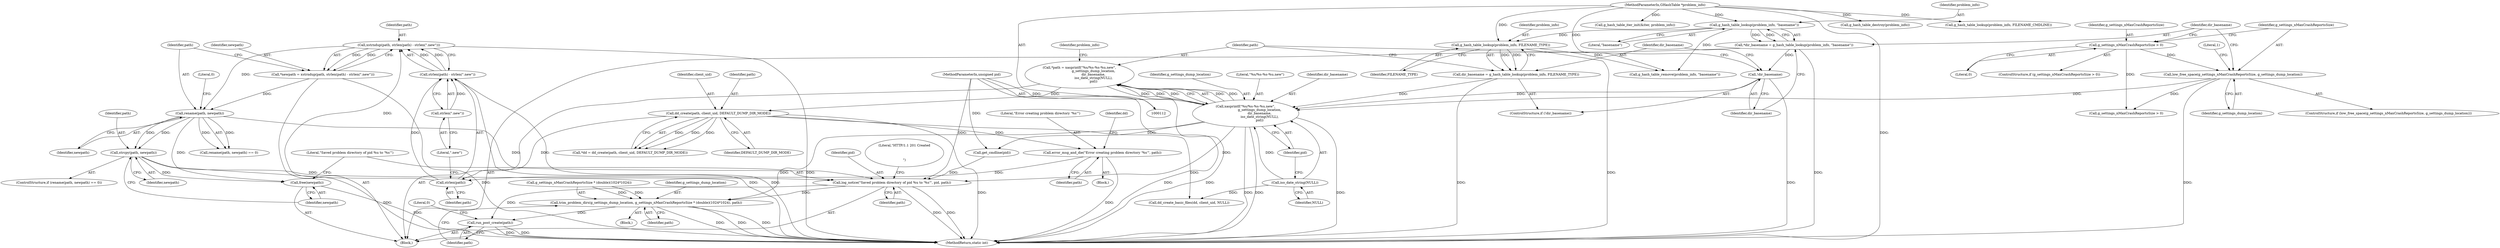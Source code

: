 digraph "0_abrt_8939398b82006ba1fec4ed491339fc075f43fc7c@API" {
"1000254" [label="(Call,strcpy(path, newpath))"];
"1000250" [label="(Call,rename(path, newpath))"];
"1000241" [label="(Call,xstrndup(path, strlen(path) - strlen(\".new\")))"];
"1000244" [label="(Call,strlen(path))"];
"1000157" [label="(Call,dd_create(path, client_uid, DEFAULT_DUMP_DIR_MODE))"];
"1000142" [label="(Call,*path = xasprintf(\"%s/%s-%s-%u.new\",\n                           g_settings_dump_location,\n                           dir_basename,\n                           iso_date_string(NULL),\n                           pid))"];
"1000144" [label="(Call,xasprintf(\"%s/%s-%s-%u.new\",\n                           g_settings_dump_location,\n                           dir_basename,\n                           iso_date_string(NULL),\n                           pid))"];
"1000122" [label="(Call,low_free_space(g_settings_nMaxCrashReportsSize, g_settings_dump_location))"];
"1000117" [label="(Call,g_settings_nMaxCrashReportsSize > 0)"];
"1000134" [label="(Call,!dir_basename)"];
"1000128" [label="(Call,*dir_basename = g_hash_table_lookup(problem_info, \"basename\"))"];
"1000130" [label="(Call,g_hash_table_lookup(problem_info, \"basename\"))"];
"1000113" [label="(MethodParameterIn,GHashTable *problem_info)"];
"1000136" [label="(Call,dir_basename = g_hash_table_lookup(problem_info, FILENAME_TYPE))"];
"1000138" [label="(Call,g_hash_table_lookup(problem_info, FILENAME_TYPE))"];
"1000148" [label="(Call,iso_date_string(NULL))"];
"1000114" [label="(MethodParameterIn,unsigned pid)"];
"1000165" [label="(Call,error_msg_and_die(\"Error creating problem directory '%s'\", path))"];
"1000243" [label="(Call,strlen(path) - strlen(\".new\"))"];
"1000246" [label="(Call,strlen(\".new\"))"];
"1000239" [label="(Call,*newpath = xstrndup(path, strlen(path) - strlen(\".new\")))"];
"1000257" [label="(Call,free(newpath))"];
"1000259" [label="(Call,log_notice(\"Saved problem directory of pid %u to '%s'\", pid, path))"];
"1000277" [label="(Call,trim_problem_dirs(g_settings_dump_location, g_settings_nMaxCrashReportsSize * (double)(1024*1024), path))"];
"1000287" [label="(Call,run_post_create(path))"];
"1000136" [label="(Call,dir_basename = g_hash_table_lookup(problem_info, FILENAME_TYPE))"];
"1000288" [label="(Identifier,path)"];
"1000242" [label="(Identifier,path)"];
"1000241" [label="(Call,xstrndup(path, strlen(path) - strlen(\".new\")))"];
"1000262" [label="(Identifier,path)"];
"1000134" [label="(Call,!dir_basename)"];
"1000257" [label="(Call,free(newpath))"];
"1000243" [label="(Call,strlen(path) - strlen(\".new\"))"];
"1000290" [label="(Literal,0)"];
"1000253" [label="(Literal,0)"];
"1000147" [label="(Identifier,dir_basename)"];
"1000168" [label="(Call,dd_create_basic_files(dd, client_uid, NULL))"];
"1000247" [label="(Literal,\".new\")"];
"1000117" [label="(Call,g_settings_nMaxCrashReportsSize > 0)"];
"1000157" [label="(Call,dd_create(path, client_uid, DEFAULT_DUMP_DIR_MODE))"];
"1000140" [label="(Identifier,FILENAME_TYPE)"];
"1000137" [label="(Identifier,dir_basename)"];
"1000114" [label="(MethodParameterIn,unsigned pid)"];
"1000130" [label="(Call,g_hash_table_lookup(problem_info, \"basename\"))"];
"1000279" [label="(Call,g_settings_nMaxCrashReportsSize * (double)(1024*1024))"];
"1000213" [label="(Call,g_hash_table_iter_init(&iter, problem_info))"];
"1000113" [label="(MethodParameterIn,GHashTable *problem_info)"];
"1000116" [label="(ControlStructure,if (g_settings_nMaxCrashReportsSize > 0))"];
"1000245" [label="(Identifier,path)"];
"1000119" [label="(Literal,0)"];
"1000133" [label="(ControlStructure,if (!dir_basename))"];
"1000164" [label="(Block,)"];
"1000246" [label="(Call,strlen(\".new\"))"];
"1000255" [label="(Identifier,path)"];
"1000249" [label="(Call,rename(path, newpath) == 0)"];
"1000129" [label="(Identifier,dir_basename)"];
"1000291" [label="(MethodReturn,static int)"];
"1000123" [label="(Identifier,g_settings_nMaxCrashReportsSize)"];
"1000244" [label="(Call,strlen(path))"];
"1000146" [label="(Identifier,g_settings_dump_location)"];
"1000139" [label="(Identifier,problem_info)"];
"1000128" [label="(Call,*dir_basename = g_hash_table_lookup(problem_info, \"basename\"))"];
"1000276" [label="(Block,)"];
"1000261" [label="(Identifier,pid)"];
"1000122" [label="(Call,low_free_space(g_settings_nMaxCrashReportsSize, g_settings_dump_location))"];
"1000149" [label="(Identifier,NULL)"];
"1000264" [label="(Literal,\"HTTP/1.1 201 Created\r\n\r\n\")"];
"1000278" [label="(Identifier,g_settings_dump_location)"];
"1000126" [label="(Literal,1)"];
"1000259" [label="(Call,log_notice(\"Saved problem directory of pid %u to '%s'\", pid, path))"];
"1000286" [label="(Identifier,path)"];
"1000159" [label="(Identifier,client_uid)"];
"1000167" [label="(Identifier,path)"];
"1000138" [label="(Call,g_hash_table_lookup(problem_info, FILENAME_TYPE))"];
"1000169" [label="(Identifier,dd)"];
"1000258" [label="(Identifier,newpath)"];
"1000239" [label="(Call,*newpath = xstrndup(path, strlen(path) - strlen(\".new\")))"];
"1000148" [label="(Call,iso_date_string(NULL))"];
"1000166" [label="(Literal,\"Error creating problem directory '%s'\")"];
"1000151" [label="(Call,g_hash_table_remove(problem_info, \"basename\"))"];
"1000131" [label="(Identifier,problem_info)"];
"1000236" [label="(Call,g_hash_table_destroy(problem_info))"];
"1000160" [label="(Identifier,DEFAULT_DUMP_DIR_MODE)"];
"1000250" [label="(Call,rename(path, newpath))"];
"1000273" [label="(Call,g_settings_nMaxCrashReportsSize > 0)"];
"1000260" [label="(Literal,\"Saved problem directory of pid %u to '%s'\")"];
"1000115" [label="(Block,)"];
"1000277" [label="(Call,trim_problem_dirs(g_settings_dump_location, g_settings_nMaxCrashReportsSize * (double)(1024*1024), path))"];
"1000252" [label="(Identifier,newpath)"];
"1000150" [label="(Identifier,pid)"];
"1000165" [label="(Call,error_msg_and_die(\"Error creating problem directory '%s'\", path))"];
"1000145" [label="(Literal,\"%s/%s-%s-%u.new\")"];
"1000135" [label="(Identifier,dir_basename)"];
"1000124" [label="(Identifier,g_settings_dump_location)"];
"1000143" [label="(Identifier,path)"];
"1000179" [label="(Call,g_hash_table_lookup(problem_info, FILENAME_CMDLINE))"];
"1000256" [label="(Identifier,newpath)"];
"1000158" [label="(Identifier,path)"];
"1000189" [label="(Call,get_cmdline(pid))"];
"1000254" [label="(Call,strcpy(path, newpath))"];
"1000155" [label="(Call,*dd = dd_create(path, client_uid, DEFAULT_DUMP_DIR_MODE))"];
"1000240" [label="(Identifier,newpath)"];
"1000121" [label="(ControlStructure,if (low_free_space(g_settings_nMaxCrashReportsSize, g_settings_dump_location)))"];
"1000287" [label="(Call,run_post_create(path))"];
"1000142" [label="(Call,*path = xasprintf(\"%s/%s-%s-%u.new\",\n                           g_settings_dump_location,\n                           dir_basename,\n                           iso_date_string(NULL),\n                           pid))"];
"1000248" [label="(ControlStructure,if (rename(path, newpath) == 0))"];
"1000251" [label="(Identifier,path)"];
"1000144" [label="(Call,xasprintf(\"%s/%s-%s-%u.new\",\n                           g_settings_dump_location,\n                           dir_basename,\n                           iso_date_string(NULL),\n                           pid))"];
"1000118" [label="(Identifier,g_settings_nMaxCrashReportsSize)"];
"1000152" [label="(Identifier,problem_info)"];
"1000132" [label="(Literal,\"basename\")"];
"1000254" -> "1000248"  [label="AST: "];
"1000254" -> "1000256"  [label="CFG: "];
"1000255" -> "1000254"  [label="AST: "];
"1000256" -> "1000254"  [label="AST: "];
"1000258" -> "1000254"  [label="CFG: "];
"1000254" -> "1000291"  [label="DDG: "];
"1000250" -> "1000254"  [label="DDG: "];
"1000250" -> "1000254"  [label="DDG: "];
"1000254" -> "1000257"  [label="DDG: "];
"1000254" -> "1000259"  [label="DDG: "];
"1000250" -> "1000249"  [label="AST: "];
"1000250" -> "1000252"  [label="CFG: "];
"1000251" -> "1000250"  [label="AST: "];
"1000252" -> "1000250"  [label="AST: "];
"1000253" -> "1000250"  [label="CFG: "];
"1000250" -> "1000249"  [label="DDG: "];
"1000250" -> "1000249"  [label="DDG: "];
"1000241" -> "1000250"  [label="DDG: "];
"1000239" -> "1000250"  [label="DDG: "];
"1000250" -> "1000257"  [label="DDG: "];
"1000250" -> "1000259"  [label="DDG: "];
"1000241" -> "1000239"  [label="AST: "];
"1000241" -> "1000243"  [label="CFG: "];
"1000242" -> "1000241"  [label="AST: "];
"1000243" -> "1000241"  [label="AST: "];
"1000239" -> "1000241"  [label="CFG: "];
"1000241" -> "1000291"  [label="DDG: "];
"1000241" -> "1000239"  [label="DDG: "];
"1000241" -> "1000239"  [label="DDG: "];
"1000244" -> "1000241"  [label="DDG: "];
"1000243" -> "1000241"  [label="DDG: "];
"1000243" -> "1000241"  [label="DDG: "];
"1000244" -> "1000243"  [label="AST: "];
"1000244" -> "1000245"  [label="CFG: "];
"1000245" -> "1000244"  [label="AST: "];
"1000247" -> "1000244"  [label="CFG: "];
"1000244" -> "1000243"  [label="DDG: "];
"1000157" -> "1000244"  [label="DDG: "];
"1000165" -> "1000244"  [label="DDG: "];
"1000157" -> "1000155"  [label="AST: "];
"1000157" -> "1000160"  [label="CFG: "];
"1000158" -> "1000157"  [label="AST: "];
"1000159" -> "1000157"  [label="AST: "];
"1000160" -> "1000157"  [label="AST: "];
"1000155" -> "1000157"  [label="CFG: "];
"1000157" -> "1000291"  [label="DDG: "];
"1000157" -> "1000155"  [label="DDG: "];
"1000157" -> "1000155"  [label="DDG: "];
"1000157" -> "1000155"  [label="DDG: "];
"1000142" -> "1000157"  [label="DDG: "];
"1000157" -> "1000165"  [label="DDG: "];
"1000157" -> "1000168"  [label="DDG: "];
"1000142" -> "1000115"  [label="AST: "];
"1000142" -> "1000144"  [label="CFG: "];
"1000143" -> "1000142"  [label="AST: "];
"1000144" -> "1000142"  [label="AST: "];
"1000152" -> "1000142"  [label="CFG: "];
"1000142" -> "1000291"  [label="DDG: "];
"1000144" -> "1000142"  [label="DDG: "];
"1000144" -> "1000142"  [label="DDG: "];
"1000144" -> "1000142"  [label="DDG: "];
"1000144" -> "1000142"  [label="DDG: "];
"1000144" -> "1000142"  [label="DDG: "];
"1000144" -> "1000150"  [label="CFG: "];
"1000145" -> "1000144"  [label="AST: "];
"1000146" -> "1000144"  [label="AST: "];
"1000147" -> "1000144"  [label="AST: "];
"1000148" -> "1000144"  [label="AST: "];
"1000150" -> "1000144"  [label="AST: "];
"1000144" -> "1000291"  [label="DDG: "];
"1000144" -> "1000291"  [label="DDG: "];
"1000144" -> "1000291"  [label="DDG: "];
"1000122" -> "1000144"  [label="DDG: "];
"1000134" -> "1000144"  [label="DDG: "];
"1000136" -> "1000144"  [label="DDG: "];
"1000148" -> "1000144"  [label="DDG: "];
"1000114" -> "1000144"  [label="DDG: "];
"1000144" -> "1000189"  [label="DDG: "];
"1000144" -> "1000259"  [label="DDG: "];
"1000144" -> "1000277"  [label="DDG: "];
"1000122" -> "1000121"  [label="AST: "];
"1000122" -> "1000124"  [label="CFG: "];
"1000123" -> "1000122"  [label="AST: "];
"1000124" -> "1000122"  [label="AST: "];
"1000126" -> "1000122"  [label="CFG: "];
"1000129" -> "1000122"  [label="CFG: "];
"1000122" -> "1000291"  [label="DDG: "];
"1000117" -> "1000122"  [label="DDG: "];
"1000122" -> "1000273"  [label="DDG: "];
"1000117" -> "1000116"  [label="AST: "];
"1000117" -> "1000119"  [label="CFG: "];
"1000118" -> "1000117"  [label="AST: "];
"1000119" -> "1000117"  [label="AST: "];
"1000123" -> "1000117"  [label="CFG: "];
"1000129" -> "1000117"  [label="CFG: "];
"1000117" -> "1000273"  [label="DDG: "];
"1000134" -> "1000133"  [label="AST: "];
"1000134" -> "1000135"  [label="CFG: "];
"1000135" -> "1000134"  [label="AST: "];
"1000137" -> "1000134"  [label="CFG: "];
"1000143" -> "1000134"  [label="CFG: "];
"1000134" -> "1000291"  [label="DDG: "];
"1000128" -> "1000134"  [label="DDG: "];
"1000128" -> "1000115"  [label="AST: "];
"1000128" -> "1000130"  [label="CFG: "];
"1000129" -> "1000128"  [label="AST: "];
"1000130" -> "1000128"  [label="AST: "];
"1000135" -> "1000128"  [label="CFG: "];
"1000128" -> "1000291"  [label="DDG: "];
"1000130" -> "1000128"  [label="DDG: "];
"1000130" -> "1000128"  [label="DDG: "];
"1000130" -> "1000132"  [label="CFG: "];
"1000131" -> "1000130"  [label="AST: "];
"1000132" -> "1000130"  [label="AST: "];
"1000113" -> "1000130"  [label="DDG: "];
"1000130" -> "1000138"  [label="DDG: "];
"1000130" -> "1000151"  [label="DDG: "];
"1000113" -> "1000112"  [label="AST: "];
"1000113" -> "1000291"  [label="DDG: "];
"1000113" -> "1000138"  [label="DDG: "];
"1000113" -> "1000151"  [label="DDG: "];
"1000113" -> "1000179"  [label="DDG: "];
"1000113" -> "1000213"  [label="DDG: "];
"1000113" -> "1000236"  [label="DDG: "];
"1000136" -> "1000133"  [label="AST: "];
"1000136" -> "1000138"  [label="CFG: "];
"1000137" -> "1000136"  [label="AST: "];
"1000138" -> "1000136"  [label="AST: "];
"1000143" -> "1000136"  [label="CFG: "];
"1000136" -> "1000291"  [label="DDG: "];
"1000138" -> "1000136"  [label="DDG: "];
"1000138" -> "1000136"  [label="DDG: "];
"1000138" -> "1000140"  [label="CFG: "];
"1000139" -> "1000138"  [label="AST: "];
"1000140" -> "1000138"  [label="AST: "];
"1000138" -> "1000291"  [label="DDG: "];
"1000138" -> "1000151"  [label="DDG: "];
"1000148" -> "1000149"  [label="CFG: "];
"1000149" -> "1000148"  [label="AST: "];
"1000150" -> "1000148"  [label="CFG: "];
"1000148" -> "1000168"  [label="DDG: "];
"1000114" -> "1000112"  [label="AST: "];
"1000114" -> "1000291"  [label="DDG: "];
"1000114" -> "1000189"  [label="DDG: "];
"1000114" -> "1000259"  [label="DDG: "];
"1000165" -> "1000164"  [label="AST: "];
"1000165" -> "1000167"  [label="CFG: "];
"1000166" -> "1000165"  [label="AST: "];
"1000167" -> "1000165"  [label="AST: "];
"1000169" -> "1000165"  [label="CFG: "];
"1000165" -> "1000291"  [label="DDG: "];
"1000243" -> "1000246"  [label="CFG: "];
"1000246" -> "1000243"  [label="AST: "];
"1000243" -> "1000291"  [label="DDG: "];
"1000243" -> "1000291"  [label="DDG: "];
"1000246" -> "1000243"  [label="DDG: "];
"1000246" -> "1000247"  [label="CFG: "];
"1000247" -> "1000246"  [label="AST: "];
"1000239" -> "1000115"  [label="AST: "];
"1000240" -> "1000239"  [label="AST: "];
"1000251" -> "1000239"  [label="CFG: "];
"1000239" -> "1000291"  [label="DDG: "];
"1000257" -> "1000115"  [label="AST: "];
"1000257" -> "1000258"  [label="CFG: "];
"1000258" -> "1000257"  [label="AST: "];
"1000260" -> "1000257"  [label="CFG: "];
"1000257" -> "1000291"  [label="DDG: "];
"1000259" -> "1000115"  [label="AST: "];
"1000259" -> "1000262"  [label="CFG: "];
"1000260" -> "1000259"  [label="AST: "];
"1000261" -> "1000259"  [label="AST: "];
"1000262" -> "1000259"  [label="AST: "];
"1000264" -> "1000259"  [label="CFG: "];
"1000259" -> "1000291"  [label="DDG: "];
"1000259" -> "1000291"  [label="DDG: "];
"1000189" -> "1000259"  [label="DDG: "];
"1000259" -> "1000277"  [label="DDG: "];
"1000259" -> "1000287"  [label="DDG: "];
"1000277" -> "1000276"  [label="AST: "];
"1000277" -> "1000286"  [label="CFG: "];
"1000278" -> "1000277"  [label="AST: "];
"1000279" -> "1000277"  [label="AST: "];
"1000286" -> "1000277"  [label="AST: "];
"1000288" -> "1000277"  [label="CFG: "];
"1000277" -> "1000291"  [label="DDG: "];
"1000277" -> "1000291"  [label="DDG: "];
"1000277" -> "1000291"  [label="DDG: "];
"1000279" -> "1000277"  [label="DDG: "];
"1000279" -> "1000277"  [label="DDG: "];
"1000277" -> "1000287"  [label="DDG: "];
"1000287" -> "1000115"  [label="AST: "];
"1000287" -> "1000288"  [label="CFG: "];
"1000288" -> "1000287"  [label="AST: "];
"1000290" -> "1000287"  [label="CFG: "];
"1000287" -> "1000291"  [label="DDG: "];
"1000287" -> "1000291"  [label="DDG: "];
}
